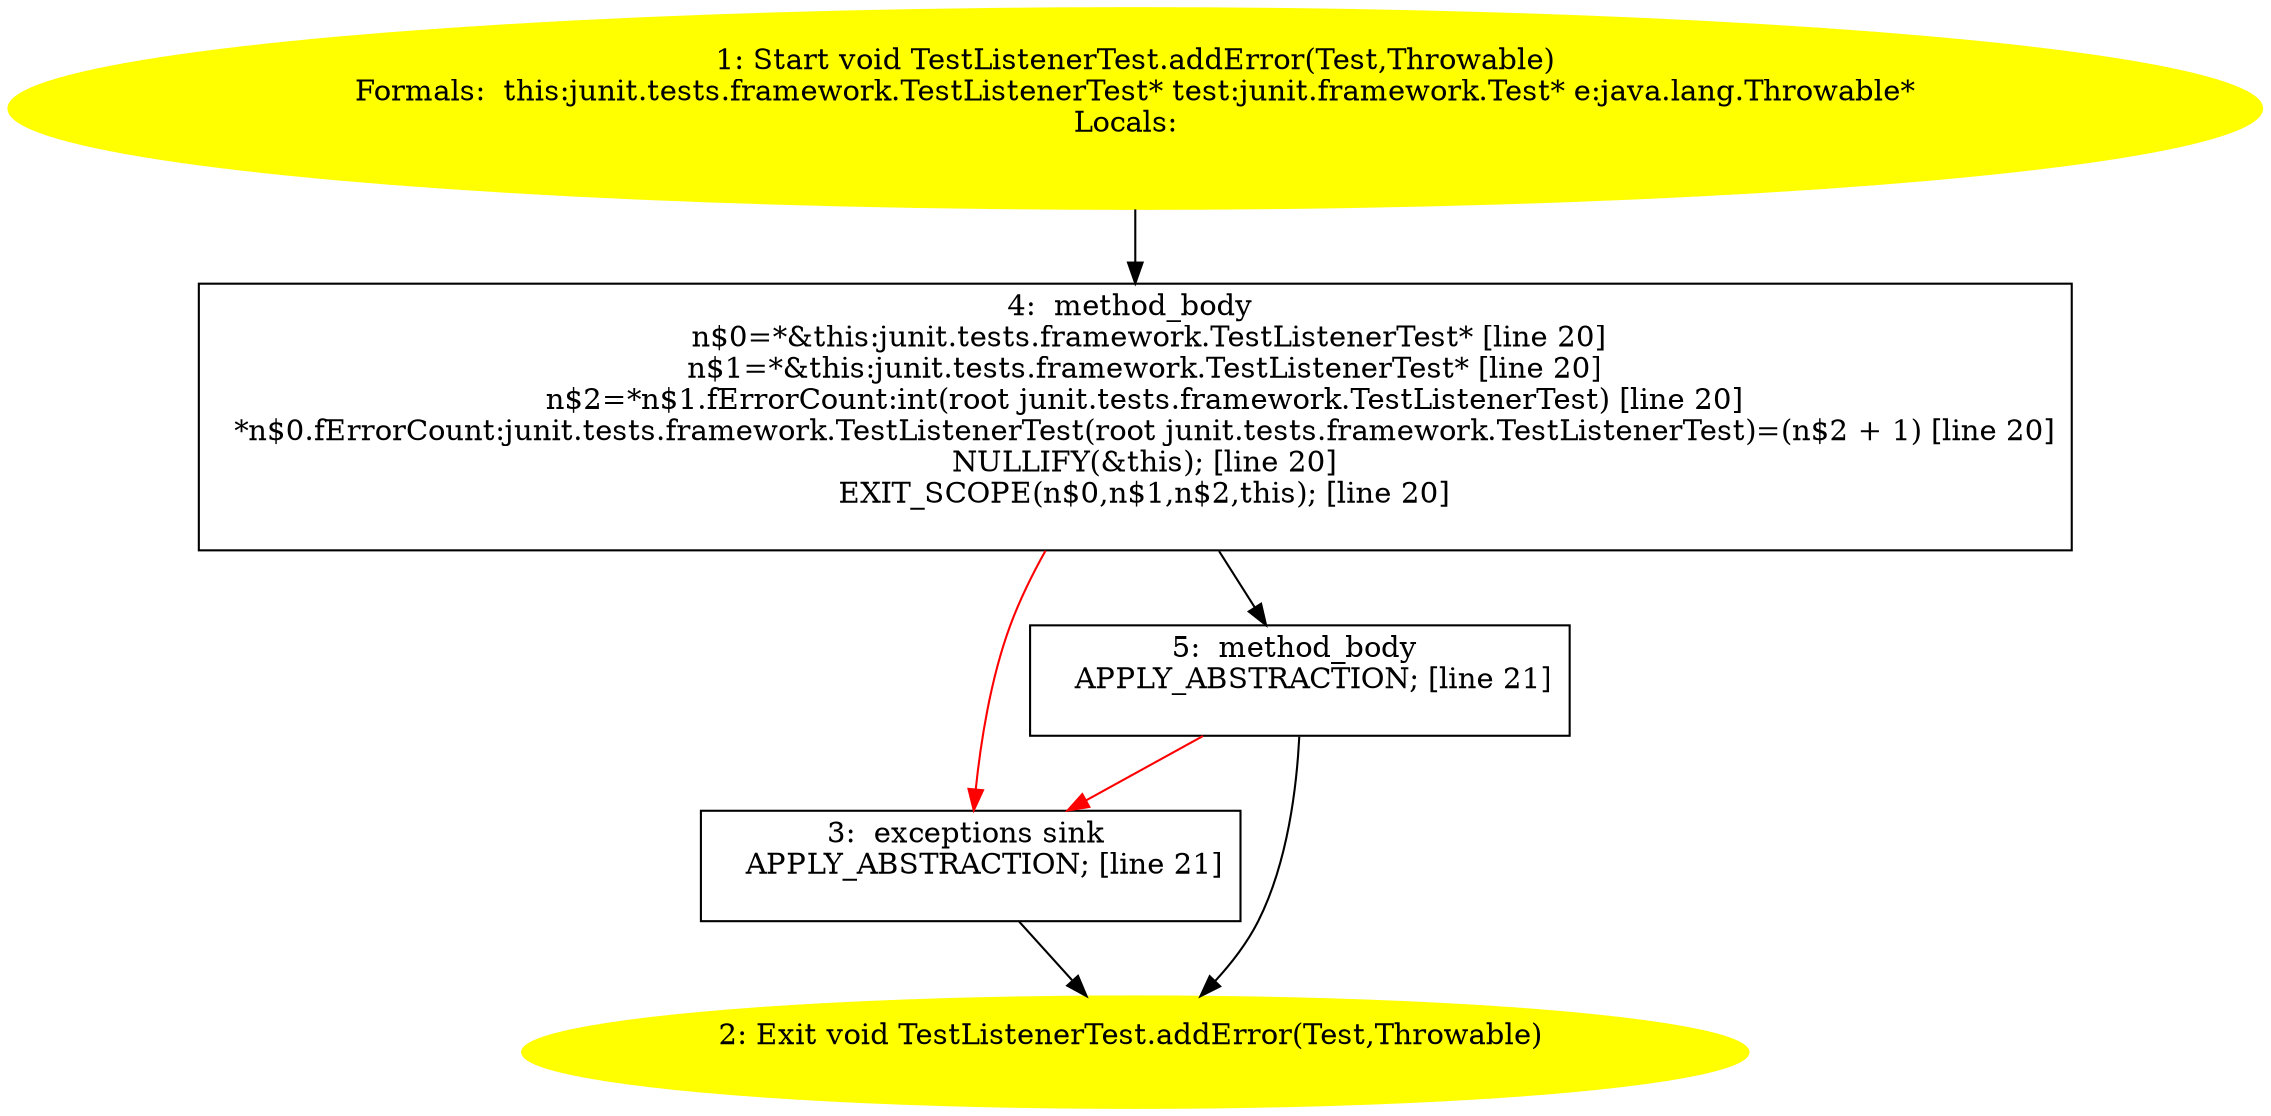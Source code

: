 /* @generated */
digraph cfg {
"junit.tests.framework.TestListenerTest.addError(junit.framework.Test,java.lang.Throwable):void.4eff3940a72f1fdcbb83fd5b8b3a0952_1" [label="1: Start void TestListenerTest.addError(Test,Throwable)\nFormals:  this:junit.tests.framework.TestListenerTest* test:junit.framework.Test* e:java.lang.Throwable*\nLocals:  \n  " color=yellow style=filled]
	

	 "junit.tests.framework.TestListenerTest.addError(junit.framework.Test,java.lang.Throwable):void.4eff3940a72f1fdcbb83fd5b8b3a0952_1" -> "junit.tests.framework.TestListenerTest.addError(junit.framework.Test,java.lang.Throwable):void.4eff3940a72f1fdcbb83fd5b8b3a0952_4" ;
"junit.tests.framework.TestListenerTest.addError(junit.framework.Test,java.lang.Throwable):void.4eff3940a72f1fdcbb83fd5b8b3a0952_2" [label="2: Exit void TestListenerTest.addError(Test,Throwable) \n  " color=yellow style=filled]
	

"junit.tests.framework.TestListenerTest.addError(junit.framework.Test,java.lang.Throwable):void.4eff3940a72f1fdcbb83fd5b8b3a0952_3" [label="3:  exceptions sink \n   APPLY_ABSTRACTION; [line 21]\n " shape="box"]
	

	 "junit.tests.framework.TestListenerTest.addError(junit.framework.Test,java.lang.Throwable):void.4eff3940a72f1fdcbb83fd5b8b3a0952_3" -> "junit.tests.framework.TestListenerTest.addError(junit.framework.Test,java.lang.Throwable):void.4eff3940a72f1fdcbb83fd5b8b3a0952_2" ;
"junit.tests.framework.TestListenerTest.addError(junit.framework.Test,java.lang.Throwable):void.4eff3940a72f1fdcbb83fd5b8b3a0952_4" [label="4:  method_body \n   n$0=*&this:junit.tests.framework.TestListenerTest* [line 20]\n  n$1=*&this:junit.tests.framework.TestListenerTest* [line 20]\n  n$2=*n$1.fErrorCount:int(root junit.tests.framework.TestListenerTest) [line 20]\n  *n$0.fErrorCount:junit.tests.framework.TestListenerTest(root junit.tests.framework.TestListenerTest)=(n$2 + 1) [line 20]\n  NULLIFY(&this); [line 20]\n  EXIT_SCOPE(n$0,n$1,n$2,this); [line 20]\n " shape="box"]
	

	 "junit.tests.framework.TestListenerTest.addError(junit.framework.Test,java.lang.Throwable):void.4eff3940a72f1fdcbb83fd5b8b3a0952_4" -> "junit.tests.framework.TestListenerTest.addError(junit.framework.Test,java.lang.Throwable):void.4eff3940a72f1fdcbb83fd5b8b3a0952_5" ;
	 "junit.tests.framework.TestListenerTest.addError(junit.framework.Test,java.lang.Throwable):void.4eff3940a72f1fdcbb83fd5b8b3a0952_4" -> "junit.tests.framework.TestListenerTest.addError(junit.framework.Test,java.lang.Throwable):void.4eff3940a72f1fdcbb83fd5b8b3a0952_3" [color="red" ];
"junit.tests.framework.TestListenerTest.addError(junit.framework.Test,java.lang.Throwable):void.4eff3940a72f1fdcbb83fd5b8b3a0952_5" [label="5:  method_body \n   APPLY_ABSTRACTION; [line 21]\n " shape="box"]
	

	 "junit.tests.framework.TestListenerTest.addError(junit.framework.Test,java.lang.Throwable):void.4eff3940a72f1fdcbb83fd5b8b3a0952_5" -> "junit.tests.framework.TestListenerTest.addError(junit.framework.Test,java.lang.Throwable):void.4eff3940a72f1fdcbb83fd5b8b3a0952_2" ;
	 "junit.tests.framework.TestListenerTest.addError(junit.framework.Test,java.lang.Throwable):void.4eff3940a72f1fdcbb83fd5b8b3a0952_5" -> "junit.tests.framework.TestListenerTest.addError(junit.framework.Test,java.lang.Throwable):void.4eff3940a72f1fdcbb83fd5b8b3a0952_3" [color="red" ];
}
